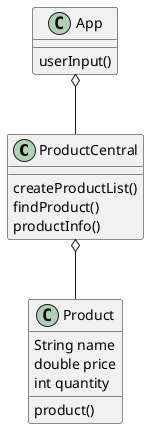 /*
 *  UCF COP3330 Summer 2021 Assignment 3 Solution
 *  Copyright 2021 John Peachey
 */

@startuml
'https://plantuml.com/class-diagram


ProductCentral o-- Product
App o-- ProductCentral


class App {

    userInput()
}

class ProductCentral{
    createProductList()
    findProduct()
    productInfo()
}

class Product {
    String name
    double price
    int quantity

    product()
}

@enduml